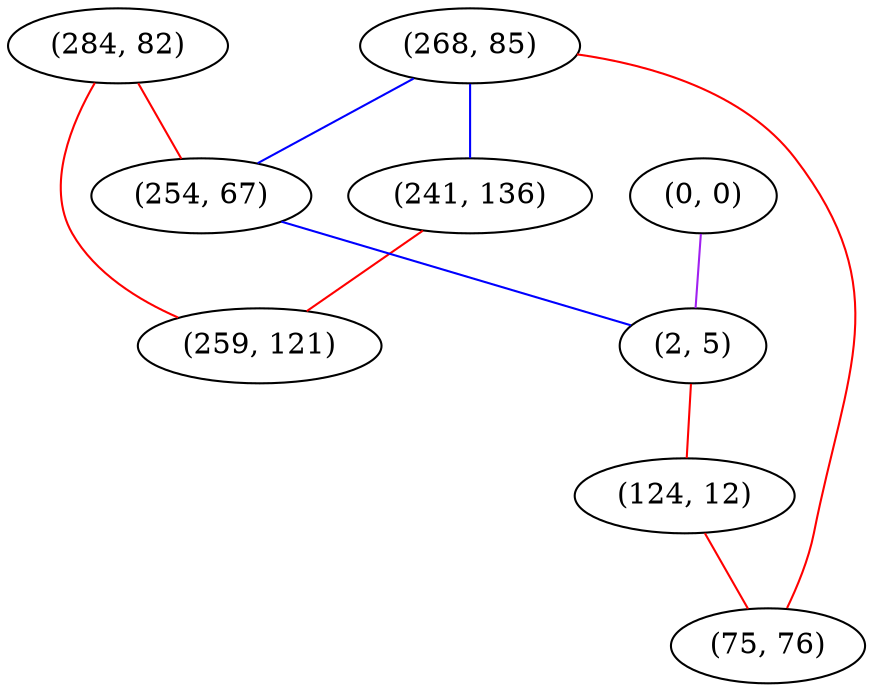 graph "" {
"(268, 85)";
"(284, 82)";
"(241, 136)";
"(259, 121)";
"(254, 67)";
"(0, 0)";
"(2, 5)";
"(124, 12)";
"(75, 76)";
"(268, 85)" -- "(254, 67)"  [color=blue, key=0, weight=3];
"(268, 85)" -- "(241, 136)"  [color=blue, key=0, weight=3];
"(268, 85)" -- "(75, 76)"  [color=red, key=0, weight=1];
"(284, 82)" -- "(254, 67)"  [color=red, key=0, weight=1];
"(284, 82)" -- "(259, 121)"  [color=red, key=0, weight=1];
"(241, 136)" -- "(259, 121)"  [color=red, key=0, weight=1];
"(254, 67)" -- "(2, 5)"  [color=blue, key=0, weight=3];
"(0, 0)" -- "(2, 5)"  [color=purple, key=0, weight=4];
"(2, 5)" -- "(124, 12)"  [color=red, key=0, weight=1];
"(124, 12)" -- "(75, 76)"  [color=red, key=0, weight=1];
}
